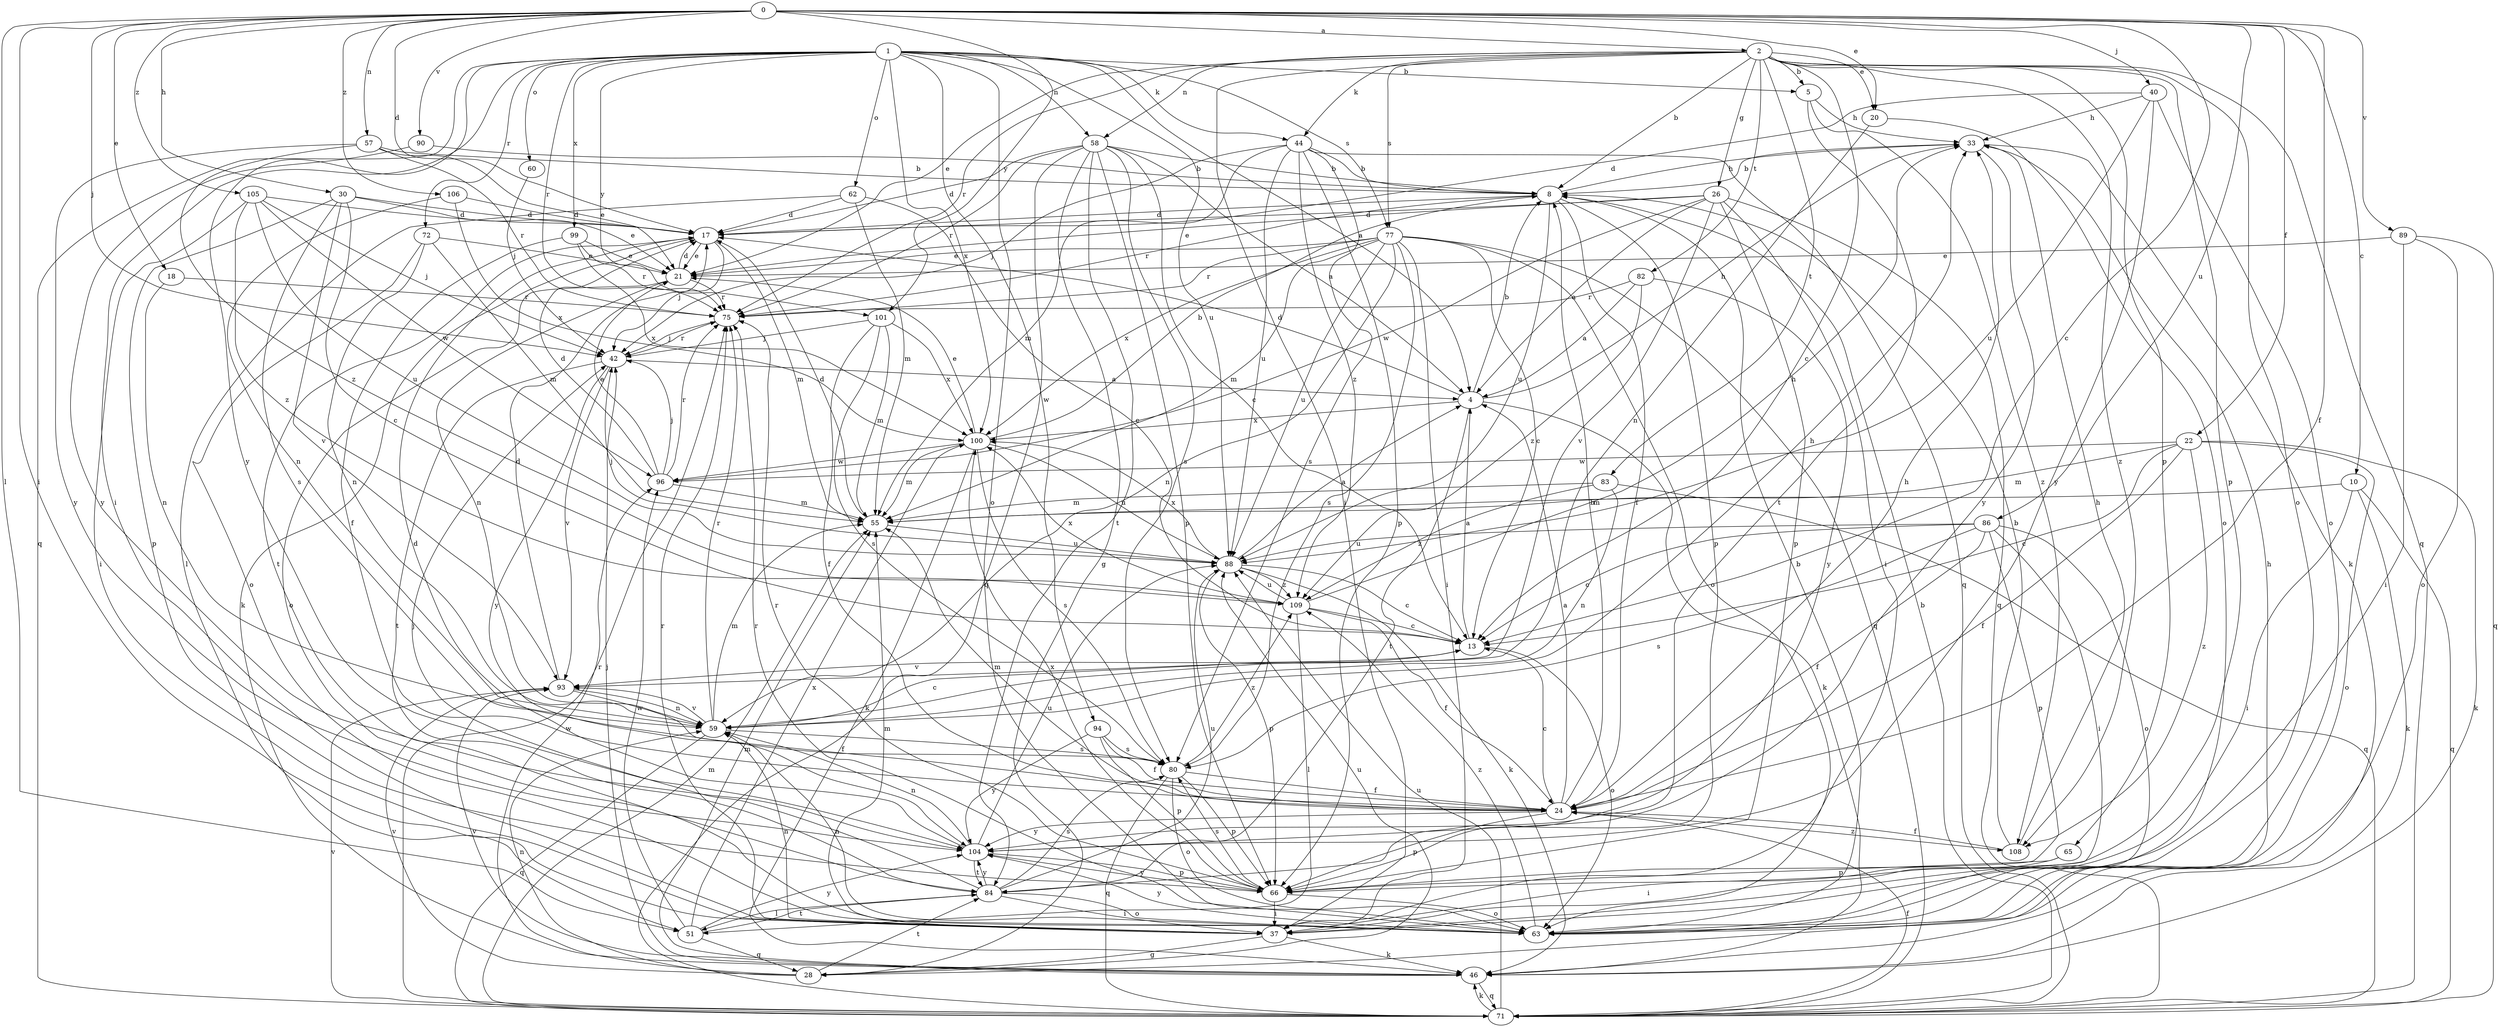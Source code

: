 strict digraph  {
0;
1;
2;
4;
5;
8;
10;
13;
17;
18;
20;
21;
22;
24;
26;
28;
30;
33;
37;
40;
42;
44;
46;
51;
55;
57;
58;
59;
60;
62;
63;
65;
66;
71;
72;
75;
77;
80;
82;
83;
84;
86;
88;
89;
90;
93;
94;
96;
99;
100;
101;
104;
105;
106;
108;
109;
0 -> 2  [label=a];
0 -> 10  [label=c];
0 -> 13  [label=c];
0 -> 17  [label=d];
0 -> 18  [label=e];
0 -> 20  [label=e];
0 -> 22  [label=f];
0 -> 24  [label=f];
0 -> 30  [label=h];
0 -> 37  [label=i];
0 -> 40  [label=j];
0 -> 42  [label=j];
0 -> 51  [label=l];
0 -> 57  [label=n];
0 -> 86  [label=u];
0 -> 89  [label=v];
0 -> 90  [label=v];
0 -> 101  [label=y];
0 -> 105  [label=z];
0 -> 106  [label=z];
1 -> 4  [label=a];
1 -> 5  [label=b];
1 -> 37  [label=i];
1 -> 44  [label=k];
1 -> 58  [label=n];
1 -> 60  [label=o];
1 -> 62  [label=o];
1 -> 63  [label=o];
1 -> 71  [label=q];
1 -> 72  [label=r];
1 -> 75  [label=r];
1 -> 77  [label=s];
1 -> 88  [label=u];
1 -> 94  [label=w];
1 -> 99  [label=x];
1 -> 100  [label=x];
1 -> 101  [label=y];
1 -> 104  [label=y];
2 -> 5  [label=b];
2 -> 8  [label=b];
2 -> 13  [label=c];
2 -> 20  [label=e];
2 -> 21  [label=e];
2 -> 26  [label=g];
2 -> 37  [label=i];
2 -> 44  [label=k];
2 -> 58  [label=n];
2 -> 63  [label=o];
2 -> 65  [label=p];
2 -> 66  [label=p];
2 -> 71  [label=q];
2 -> 75  [label=r];
2 -> 77  [label=s];
2 -> 82  [label=t];
2 -> 83  [label=t];
2 -> 108  [label=z];
4 -> 8  [label=b];
4 -> 17  [label=d];
4 -> 33  [label=h];
4 -> 46  [label=k];
4 -> 84  [label=t];
4 -> 100  [label=x];
5 -> 33  [label=h];
5 -> 84  [label=t];
5 -> 108  [label=z];
8 -> 17  [label=d];
8 -> 24  [label=f];
8 -> 33  [label=h];
8 -> 66  [label=p];
8 -> 75  [label=r];
8 -> 88  [label=u];
10 -> 37  [label=i];
10 -> 46  [label=k];
10 -> 55  [label=m];
10 -> 71  [label=q];
13 -> 4  [label=a];
13 -> 63  [label=o];
13 -> 93  [label=v];
17 -> 21  [label=e];
17 -> 42  [label=j];
17 -> 46  [label=k];
17 -> 55  [label=m];
17 -> 84  [label=t];
18 -> 59  [label=n];
18 -> 75  [label=r];
20 -> 59  [label=n];
20 -> 63  [label=o];
21 -> 17  [label=d];
21 -> 59  [label=n];
21 -> 63  [label=o];
21 -> 75  [label=r];
22 -> 13  [label=c];
22 -> 24  [label=f];
22 -> 46  [label=k];
22 -> 55  [label=m];
22 -> 63  [label=o];
22 -> 96  [label=w];
22 -> 108  [label=z];
24 -> 4  [label=a];
24 -> 8  [label=b];
24 -> 13  [label=c];
24 -> 33  [label=h];
24 -> 55  [label=m];
24 -> 66  [label=p];
24 -> 104  [label=y];
24 -> 108  [label=z];
26 -> 4  [label=a];
26 -> 17  [label=d];
26 -> 21  [label=e];
26 -> 37  [label=i];
26 -> 66  [label=p];
26 -> 71  [label=q];
26 -> 93  [label=v];
26 -> 96  [label=w];
28 -> 33  [label=h];
28 -> 59  [label=n];
28 -> 84  [label=t];
28 -> 88  [label=u];
28 -> 93  [label=v];
28 -> 96  [label=w];
30 -> 13  [label=c];
30 -> 17  [label=d];
30 -> 21  [label=e];
30 -> 66  [label=p];
30 -> 80  [label=s];
30 -> 93  [label=v];
33 -> 8  [label=b];
33 -> 46  [label=k];
33 -> 104  [label=y];
37 -> 28  [label=g];
37 -> 46  [label=k];
37 -> 55  [label=m];
37 -> 59  [label=n];
37 -> 75  [label=r];
40 -> 17  [label=d];
40 -> 33  [label=h];
40 -> 63  [label=o];
40 -> 88  [label=u];
40 -> 104  [label=y];
42 -> 4  [label=a];
42 -> 75  [label=r];
42 -> 84  [label=t];
42 -> 93  [label=v];
42 -> 104  [label=y];
44 -> 8  [label=b];
44 -> 42  [label=j];
44 -> 55  [label=m];
44 -> 66  [label=p];
44 -> 71  [label=q];
44 -> 80  [label=s];
44 -> 88  [label=u];
44 -> 109  [label=z];
46 -> 42  [label=j];
46 -> 55  [label=m];
46 -> 71  [label=q];
46 -> 93  [label=v];
51 -> 28  [label=g];
51 -> 84  [label=t];
51 -> 96  [label=w];
51 -> 100  [label=x];
51 -> 104  [label=y];
55 -> 17  [label=d];
55 -> 88  [label=u];
57 -> 8  [label=b];
57 -> 21  [label=e];
57 -> 75  [label=r];
57 -> 104  [label=y];
57 -> 109  [label=z];
58 -> 4  [label=a];
58 -> 8  [label=b];
58 -> 13  [label=c];
58 -> 17  [label=d];
58 -> 28  [label=g];
58 -> 66  [label=p];
58 -> 71  [label=q];
58 -> 75  [label=r];
58 -> 80  [label=s];
58 -> 84  [label=t];
59 -> 13  [label=c];
59 -> 33  [label=h];
59 -> 55  [label=m];
59 -> 71  [label=q];
59 -> 75  [label=r];
59 -> 80  [label=s];
59 -> 93  [label=v];
60 -> 42  [label=j];
62 -> 13  [label=c];
62 -> 17  [label=d];
62 -> 51  [label=l];
62 -> 55  [label=m];
63 -> 8  [label=b];
63 -> 59  [label=n];
63 -> 75  [label=r];
63 -> 104  [label=y];
63 -> 109  [label=z];
65 -> 37  [label=i];
65 -> 66  [label=p];
66 -> 37  [label=i];
66 -> 63  [label=o];
66 -> 75  [label=r];
66 -> 80  [label=s];
66 -> 100  [label=x];
66 -> 104  [label=y];
71 -> 8  [label=b];
71 -> 24  [label=f];
71 -> 46  [label=k];
71 -> 55  [label=m];
71 -> 75  [label=r];
71 -> 88  [label=u];
71 -> 93  [label=v];
72 -> 21  [label=e];
72 -> 55  [label=m];
72 -> 59  [label=n];
72 -> 63  [label=o];
75 -> 42  [label=j];
77 -> 13  [label=c];
77 -> 21  [label=e];
77 -> 37  [label=i];
77 -> 55  [label=m];
77 -> 59  [label=n];
77 -> 63  [label=o];
77 -> 71  [label=q];
77 -> 75  [label=r];
77 -> 80  [label=s];
77 -> 88  [label=u];
77 -> 100  [label=x];
80 -> 24  [label=f];
80 -> 63  [label=o];
80 -> 66  [label=p];
80 -> 71  [label=q];
80 -> 109  [label=z];
82 -> 4  [label=a];
82 -> 75  [label=r];
82 -> 104  [label=y];
82 -> 109  [label=z];
83 -> 55  [label=m];
83 -> 59  [label=n];
83 -> 71  [label=q];
83 -> 109  [label=z];
84 -> 37  [label=i];
84 -> 42  [label=j];
84 -> 51  [label=l];
84 -> 63  [label=o];
84 -> 80  [label=s];
84 -> 88  [label=u];
84 -> 104  [label=y];
86 -> 13  [label=c];
86 -> 24  [label=f];
86 -> 37  [label=i];
86 -> 63  [label=o];
86 -> 66  [label=p];
86 -> 80  [label=s];
86 -> 88  [label=u];
88 -> 4  [label=a];
88 -> 13  [label=c];
88 -> 42  [label=j];
88 -> 46  [label=k];
88 -> 66  [label=p];
88 -> 100  [label=x];
88 -> 109  [label=z];
89 -> 21  [label=e];
89 -> 37  [label=i];
89 -> 63  [label=o];
89 -> 71  [label=q];
90 -> 8  [label=b];
90 -> 104  [label=y];
93 -> 17  [label=d];
93 -> 24  [label=f];
93 -> 59  [label=n];
94 -> 24  [label=f];
94 -> 66  [label=p];
94 -> 80  [label=s];
94 -> 104  [label=y];
96 -> 17  [label=d];
96 -> 21  [label=e];
96 -> 42  [label=j];
96 -> 55  [label=m];
96 -> 75  [label=r];
99 -> 21  [label=e];
99 -> 24  [label=f];
99 -> 75  [label=r];
99 -> 100  [label=x];
100 -> 8  [label=b];
100 -> 21  [label=e];
100 -> 46  [label=k];
100 -> 55  [label=m];
100 -> 80  [label=s];
100 -> 88  [label=u];
100 -> 96  [label=w];
101 -> 24  [label=f];
101 -> 42  [label=j];
101 -> 55  [label=m];
101 -> 80  [label=s];
101 -> 100  [label=x];
104 -> 17  [label=d];
104 -> 59  [label=n];
104 -> 66  [label=p];
104 -> 84  [label=t];
104 -> 88  [label=u];
105 -> 17  [label=d];
105 -> 37  [label=i];
105 -> 42  [label=j];
105 -> 88  [label=u];
105 -> 96  [label=w];
105 -> 109  [label=z];
106 -> 17  [label=d];
106 -> 59  [label=n];
106 -> 100  [label=x];
108 -> 8  [label=b];
108 -> 24  [label=f];
108 -> 33  [label=h];
109 -> 13  [label=c];
109 -> 24  [label=f];
109 -> 33  [label=h];
109 -> 51  [label=l];
109 -> 88  [label=u];
109 -> 100  [label=x];
}
